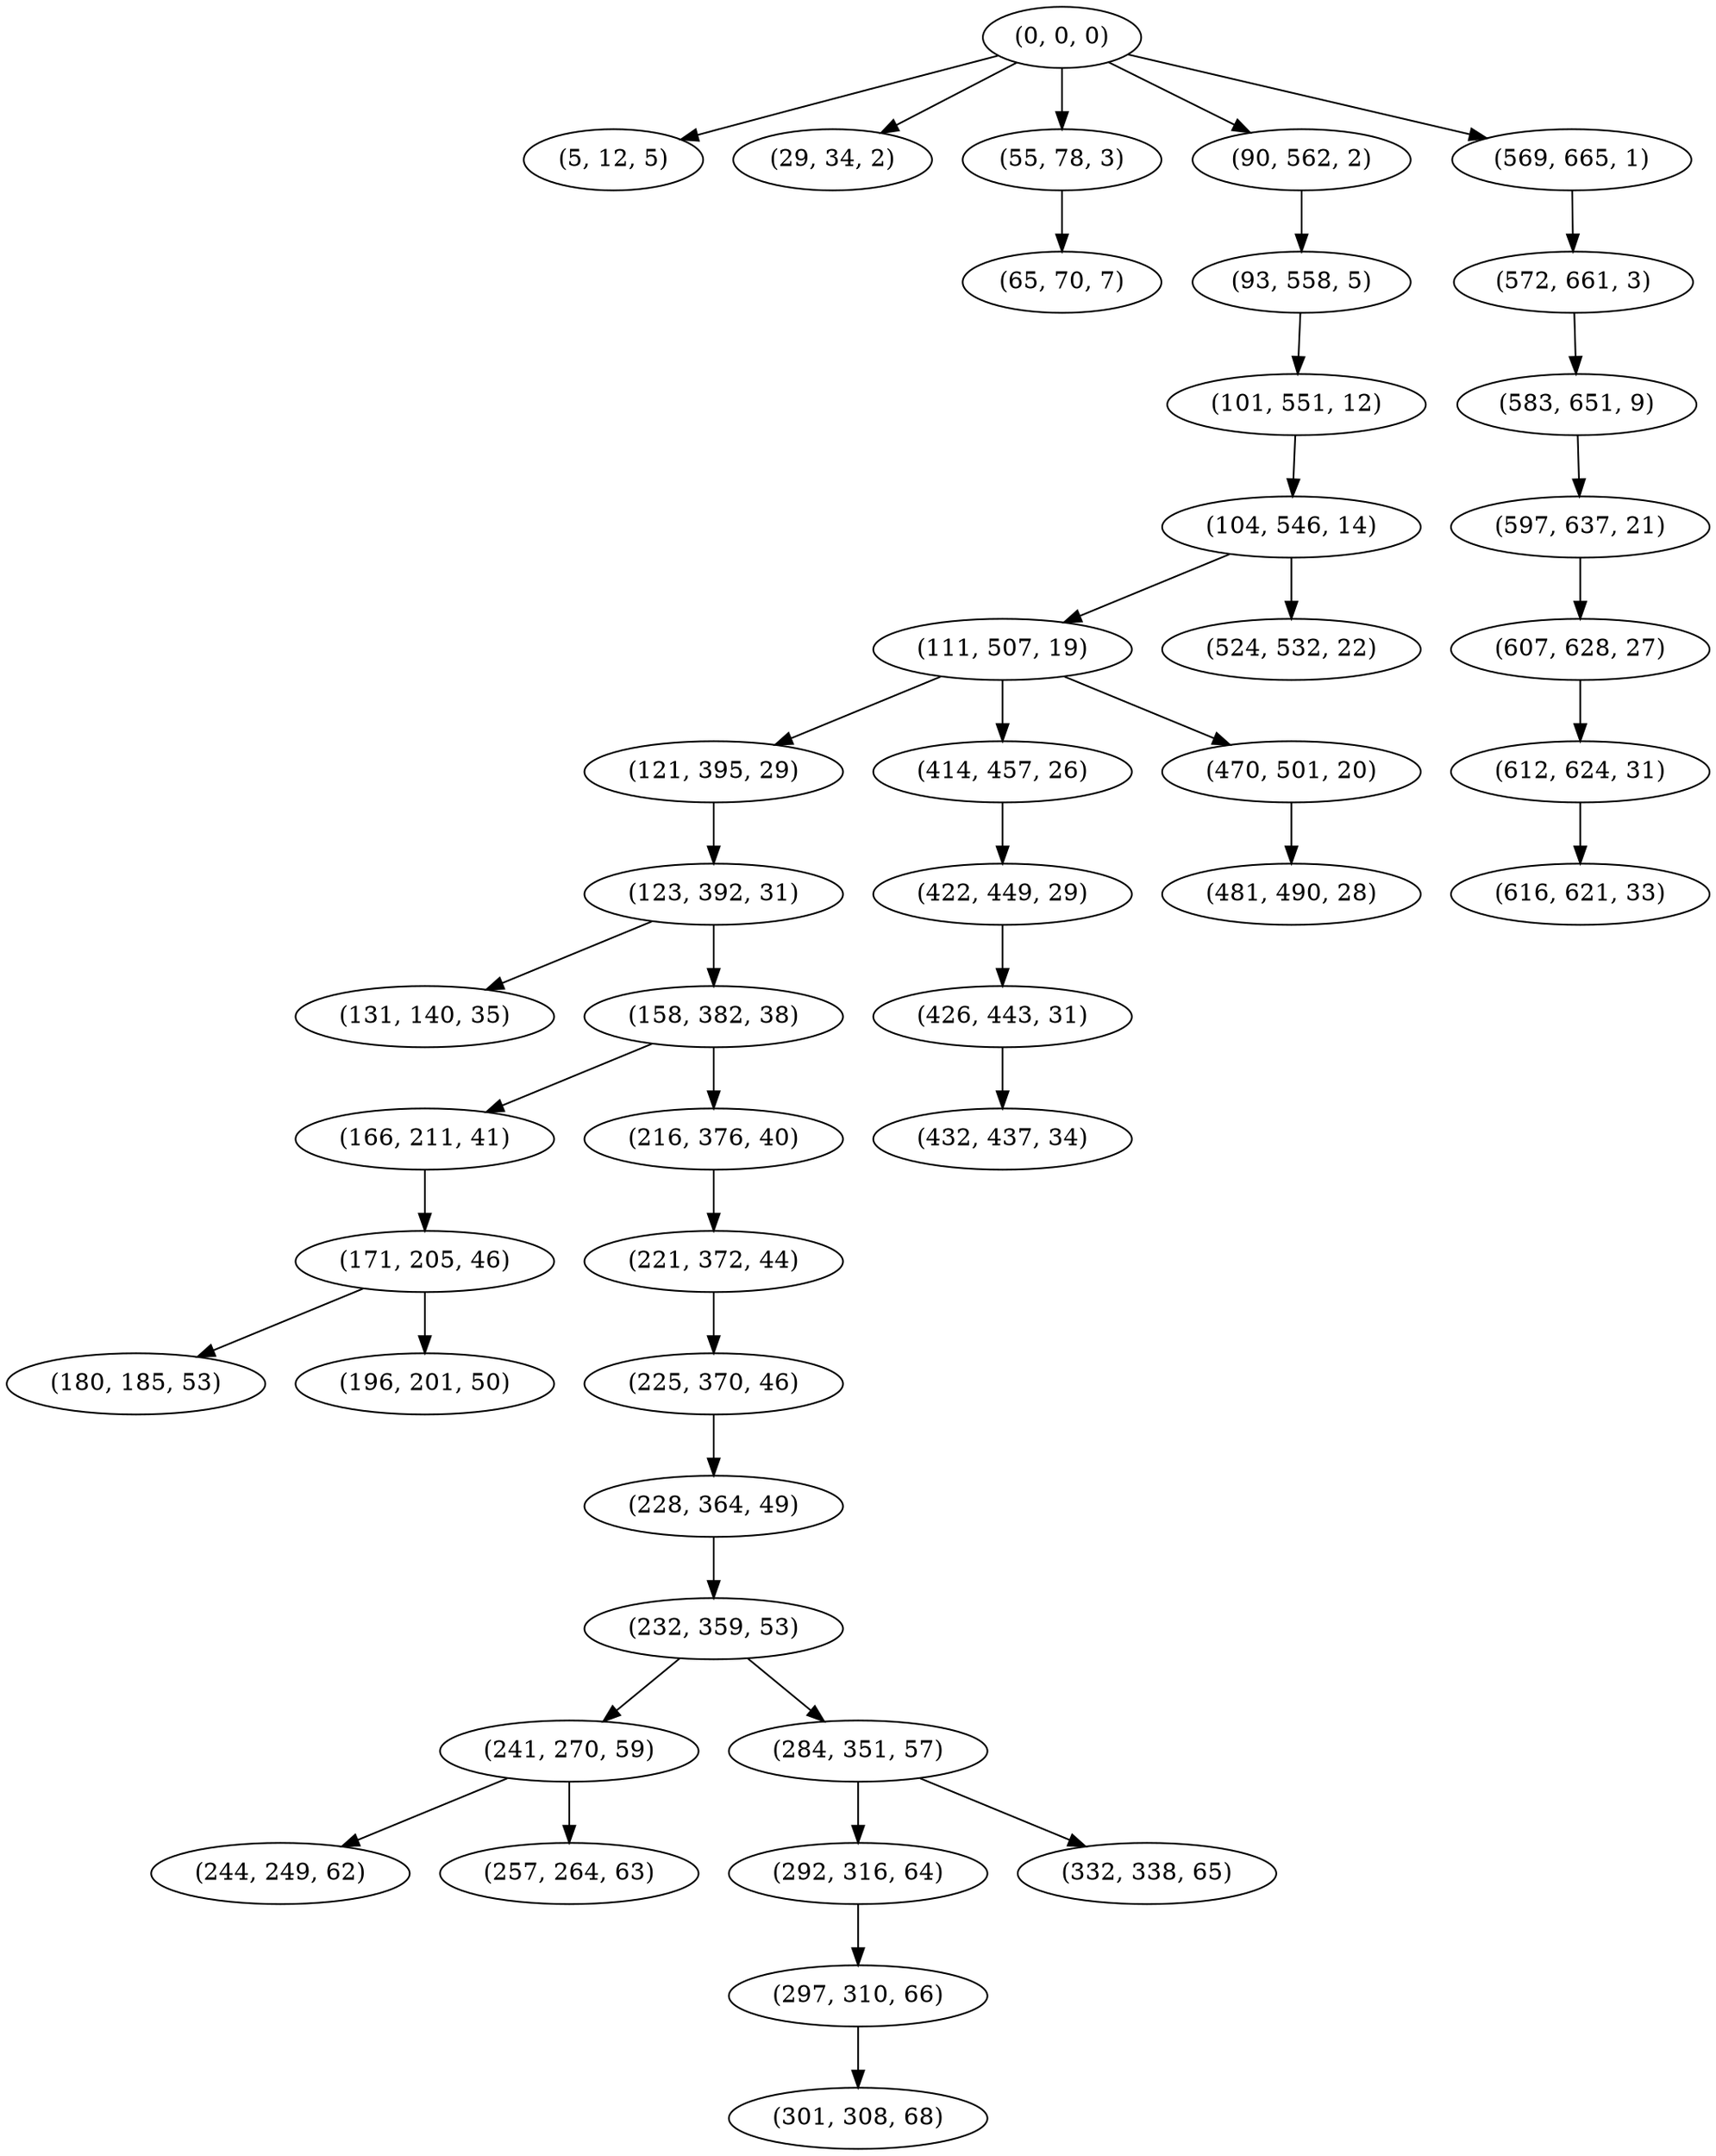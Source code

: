 digraph tree {
    "(0, 0, 0)";
    "(5, 12, 5)";
    "(29, 34, 2)";
    "(55, 78, 3)";
    "(65, 70, 7)";
    "(90, 562, 2)";
    "(93, 558, 5)";
    "(101, 551, 12)";
    "(104, 546, 14)";
    "(111, 507, 19)";
    "(121, 395, 29)";
    "(123, 392, 31)";
    "(131, 140, 35)";
    "(158, 382, 38)";
    "(166, 211, 41)";
    "(171, 205, 46)";
    "(180, 185, 53)";
    "(196, 201, 50)";
    "(216, 376, 40)";
    "(221, 372, 44)";
    "(225, 370, 46)";
    "(228, 364, 49)";
    "(232, 359, 53)";
    "(241, 270, 59)";
    "(244, 249, 62)";
    "(257, 264, 63)";
    "(284, 351, 57)";
    "(292, 316, 64)";
    "(297, 310, 66)";
    "(301, 308, 68)";
    "(332, 338, 65)";
    "(414, 457, 26)";
    "(422, 449, 29)";
    "(426, 443, 31)";
    "(432, 437, 34)";
    "(470, 501, 20)";
    "(481, 490, 28)";
    "(524, 532, 22)";
    "(569, 665, 1)";
    "(572, 661, 3)";
    "(583, 651, 9)";
    "(597, 637, 21)";
    "(607, 628, 27)";
    "(612, 624, 31)";
    "(616, 621, 33)";
    "(0, 0, 0)" -> "(5, 12, 5)";
    "(0, 0, 0)" -> "(29, 34, 2)";
    "(0, 0, 0)" -> "(55, 78, 3)";
    "(0, 0, 0)" -> "(90, 562, 2)";
    "(0, 0, 0)" -> "(569, 665, 1)";
    "(55, 78, 3)" -> "(65, 70, 7)";
    "(90, 562, 2)" -> "(93, 558, 5)";
    "(93, 558, 5)" -> "(101, 551, 12)";
    "(101, 551, 12)" -> "(104, 546, 14)";
    "(104, 546, 14)" -> "(111, 507, 19)";
    "(104, 546, 14)" -> "(524, 532, 22)";
    "(111, 507, 19)" -> "(121, 395, 29)";
    "(111, 507, 19)" -> "(414, 457, 26)";
    "(111, 507, 19)" -> "(470, 501, 20)";
    "(121, 395, 29)" -> "(123, 392, 31)";
    "(123, 392, 31)" -> "(131, 140, 35)";
    "(123, 392, 31)" -> "(158, 382, 38)";
    "(158, 382, 38)" -> "(166, 211, 41)";
    "(158, 382, 38)" -> "(216, 376, 40)";
    "(166, 211, 41)" -> "(171, 205, 46)";
    "(171, 205, 46)" -> "(180, 185, 53)";
    "(171, 205, 46)" -> "(196, 201, 50)";
    "(216, 376, 40)" -> "(221, 372, 44)";
    "(221, 372, 44)" -> "(225, 370, 46)";
    "(225, 370, 46)" -> "(228, 364, 49)";
    "(228, 364, 49)" -> "(232, 359, 53)";
    "(232, 359, 53)" -> "(241, 270, 59)";
    "(232, 359, 53)" -> "(284, 351, 57)";
    "(241, 270, 59)" -> "(244, 249, 62)";
    "(241, 270, 59)" -> "(257, 264, 63)";
    "(284, 351, 57)" -> "(292, 316, 64)";
    "(284, 351, 57)" -> "(332, 338, 65)";
    "(292, 316, 64)" -> "(297, 310, 66)";
    "(297, 310, 66)" -> "(301, 308, 68)";
    "(414, 457, 26)" -> "(422, 449, 29)";
    "(422, 449, 29)" -> "(426, 443, 31)";
    "(426, 443, 31)" -> "(432, 437, 34)";
    "(470, 501, 20)" -> "(481, 490, 28)";
    "(569, 665, 1)" -> "(572, 661, 3)";
    "(572, 661, 3)" -> "(583, 651, 9)";
    "(583, 651, 9)" -> "(597, 637, 21)";
    "(597, 637, 21)" -> "(607, 628, 27)";
    "(607, 628, 27)" -> "(612, 624, 31)";
    "(612, 624, 31)" -> "(616, 621, 33)";
}
